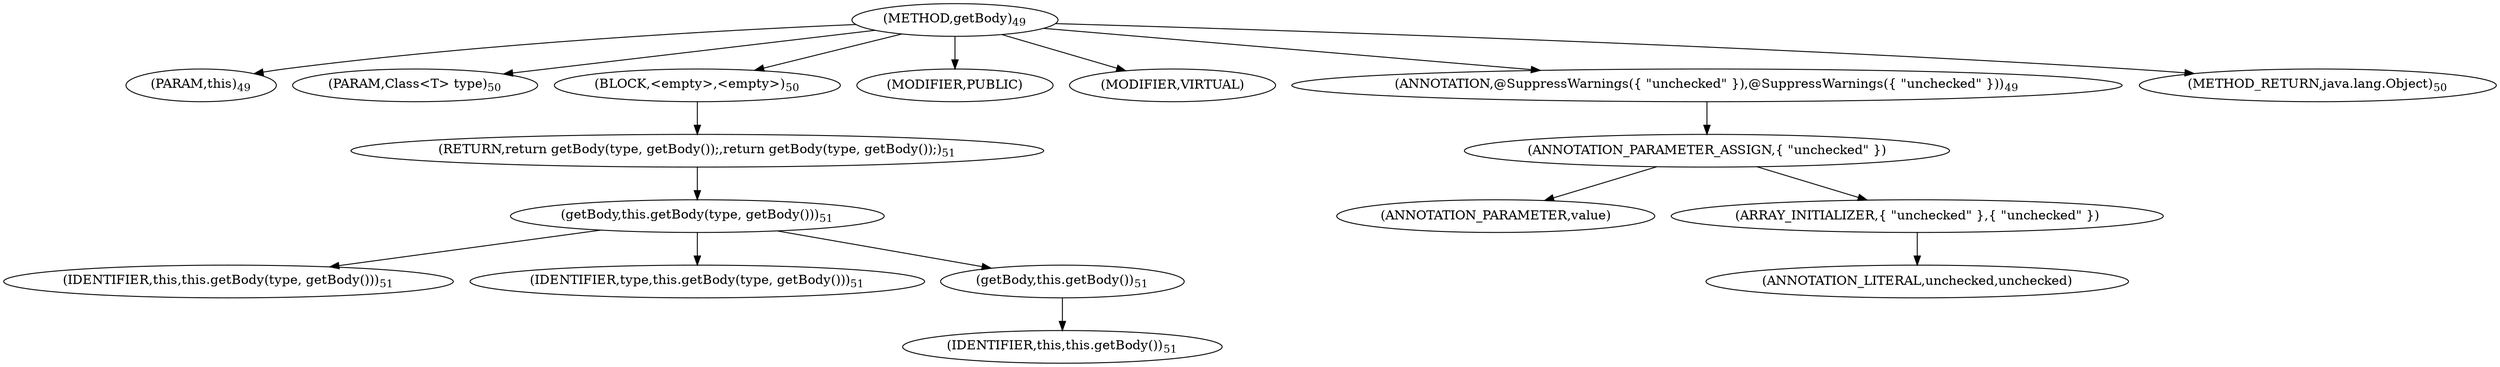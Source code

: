 digraph "getBody" {  
"91" [label = <(METHOD,getBody)<SUB>49</SUB>> ]
"8" [label = <(PARAM,this)<SUB>49</SUB>> ]
"92" [label = <(PARAM,Class&lt;T&gt; type)<SUB>50</SUB>> ]
"93" [label = <(BLOCK,&lt;empty&gt;,&lt;empty&gt;)<SUB>50</SUB>> ]
"94" [label = <(RETURN,return getBody(type, getBody());,return getBody(type, getBody());)<SUB>51</SUB>> ]
"95" [label = <(getBody,this.getBody(type, getBody()))<SUB>51</SUB>> ]
"9" [label = <(IDENTIFIER,this,this.getBody(type, getBody()))<SUB>51</SUB>> ]
"96" [label = <(IDENTIFIER,type,this.getBody(type, getBody()))<SUB>51</SUB>> ]
"97" [label = <(getBody,this.getBody())<SUB>51</SUB>> ]
"7" [label = <(IDENTIFIER,this,this.getBody())<SUB>51</SUB>> ]
"98" [label = <(MODIFIER,PUBLIC)> ]
"99" [label = <(MODIFIER,VIRTUAL)> ]
"100" [label = <(ANNOTATION,@SuppressWarnings({ &quot;unchecked&quot; }),@SuppressWarnings({ &quot;unchecked&quot; }))<SUB>49</SUB>> ]
"101" [label = <(ANNOTATION_PARAMETER_ASSIGN,{ &quot;unchecked&quot; })> ]
"102" [label = <(ANNOTATION_PARAMETER,value)> ]
"103" [label = <(ARRAY_INITIALIZER,{ &quot;unchecked&quot; },{ &quot;unchecked&quot; })> ]
"104" [label = <(ANNOTATION_LITERAL,unchecked,unchecked)> ]
"105" [label = <(METHOD_RETURN,java.lang.Object)<SUB>50</SUB>> ]
  "91" -> "8" 
  "91" -> "92" 
  "91" -> "93" 
  "91" -> "98" 
  "91" -> "99" 
  "91" -> "100" 
  "91" -> "105" 
  "93" -> "94" 
  "94" -> "95" 
  "95" -> "9" 
  "95" -> "96" 
  "95" -> "97" 
  "97" -> "7" 
  "100" -> "101" 
  "101" -> "102" 
  "101" -> "103" 
  "103" -> "104" 
}
